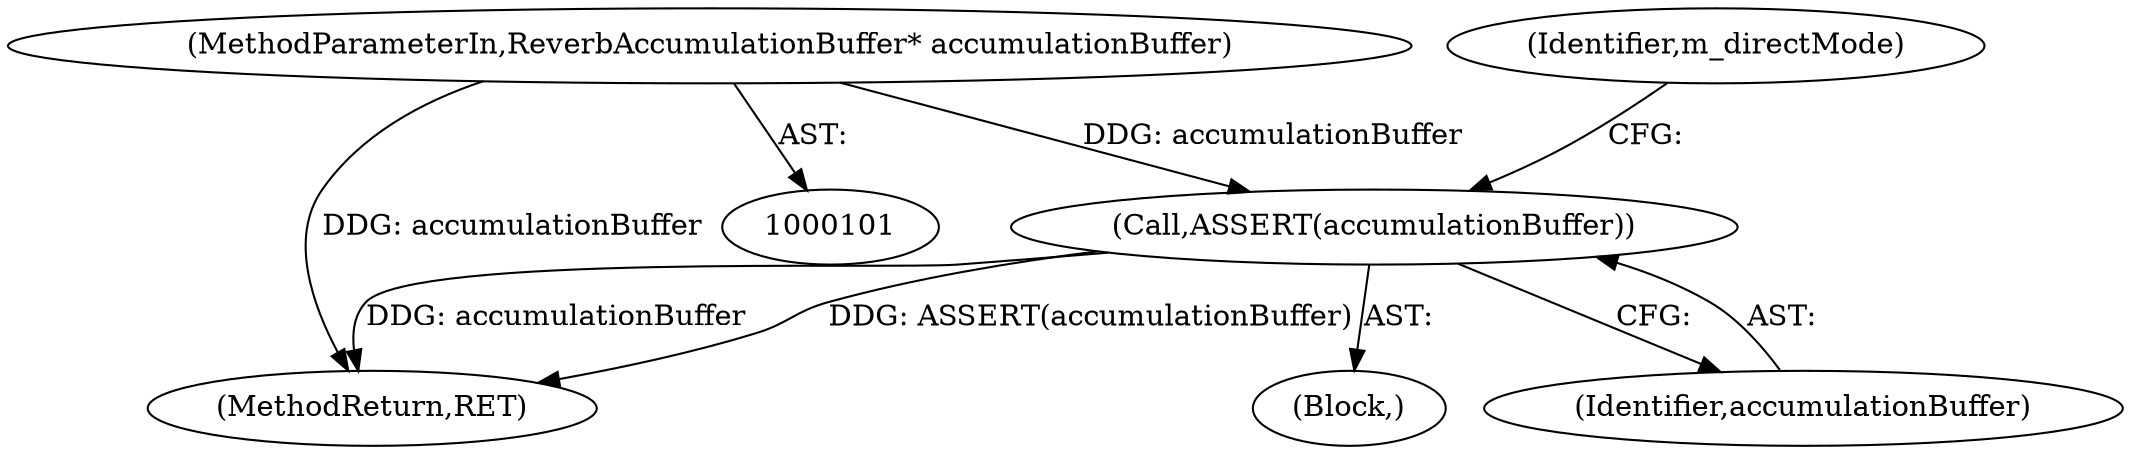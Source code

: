digraph "0_Chrome_6bdf46c517fd12674ffc61d827dc8987e67f0334@pointer" {
"1000115" [label="(Call,ASSERT(accumulationBuffer))"];
"1000110" [label="(MethodParameterIn,ReverbAccumulationBuffer* accumulationBuffer)"];
"1000243" [label="(MethodReturn,RET)"];
"1000112" [label="(Block,)"];
"1000116" [label="(Identifier,accumulationBuffer)"];
"1000119" [label="(Identifier,m_directMode)"];
"1000115" [label="(Call,ASSERT(accumulationBuffer))"];
"1000110" [label="(MethodParameterIn,ReverbAccumulationBuffer* accumulationBuffer)"];
"1000115" -> "1000112"  [label="AST: "];
"1000115" -> "1000116"  [label="CFG: "];
"1000116" -> "1000115"  [label="AST: "];
"1000119" -> "1000115"  [label="CFG: "];
"1000115" -> "1000243"  [label="DDG: ASSERT(accumulationBuffer)"];
"1000115" -> "1000243"  [label="DDG: accumulationBuffer"];
"1000110" -> "1000115"  [label="DDG: accumulationBuffer"];
"1000110" -> "1000101"  [label="AST: "];
"1000110" -> "1000243"  [label="DDG: accumulationBuffer"];
}
